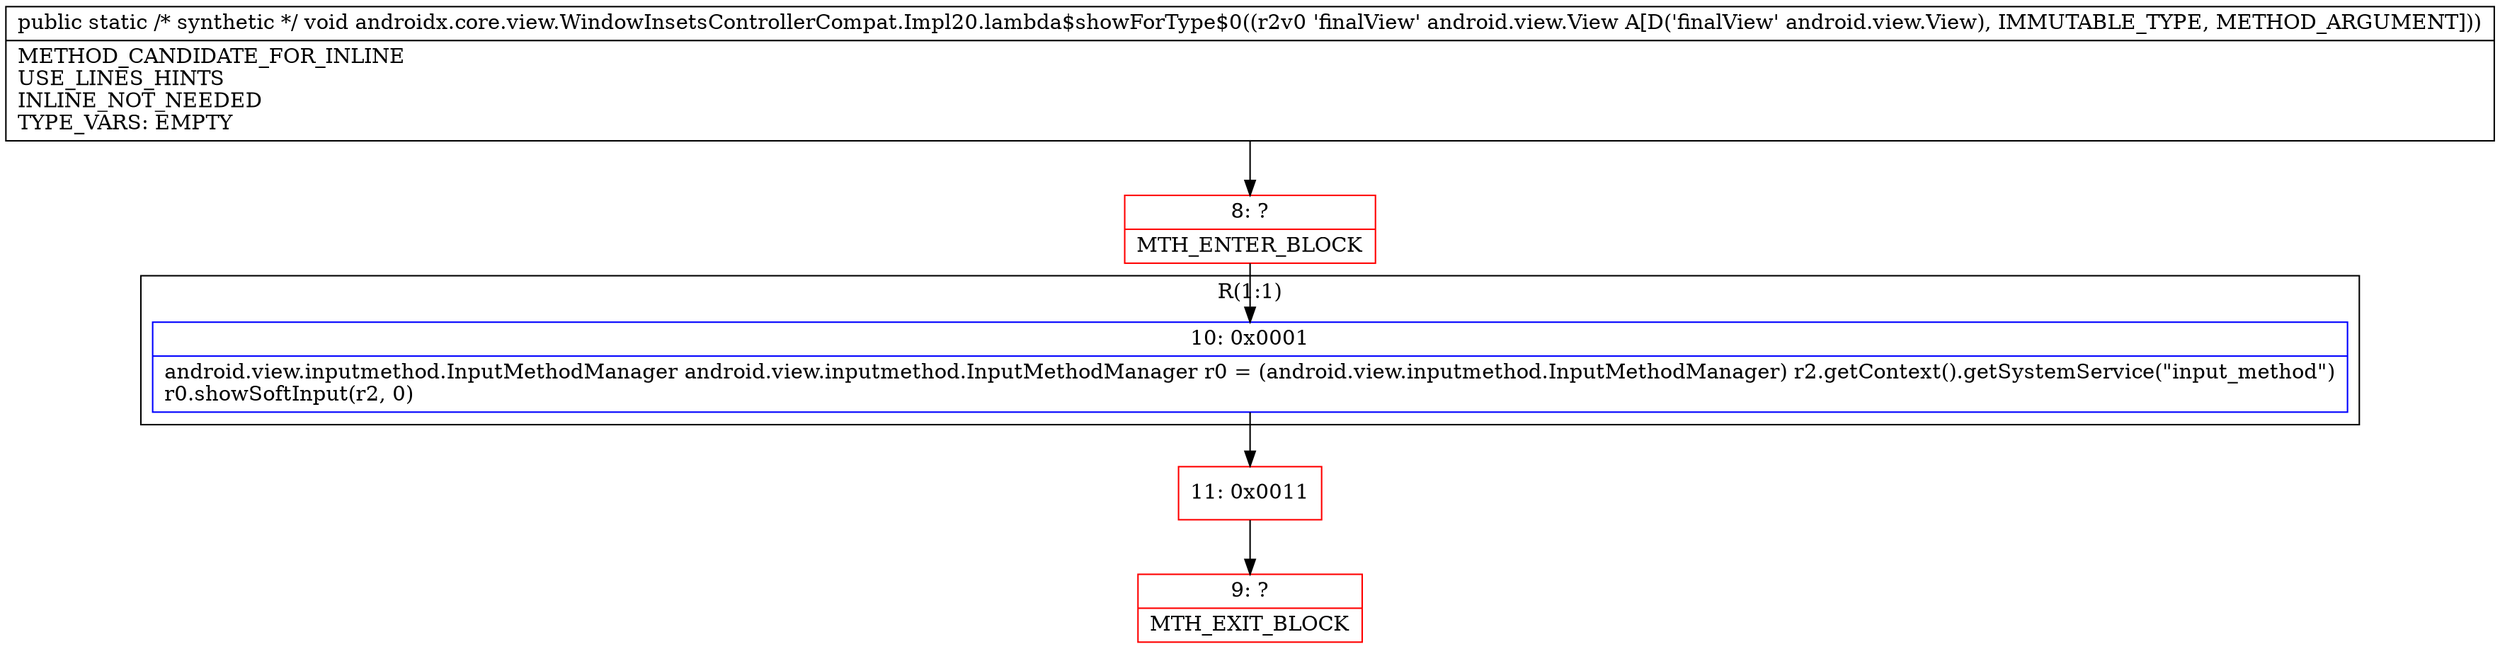 digraph "CFG forandroidx.core.view.WindowInsetsControllerCompat.Impl20.lambda$showForType$0(Landroid\/view\/View;)V" {
subgraph cluster_Region_837308582 {
label = "R(1:1)";
node [shape=record,color=blue];
Node_10 [shape=record,label="{10\:\ 0x0001|android.view.inputmethod.InputMethodManager android.view.inputmethod.InputMethodManager r0 = (android.view.inputmethod.InputMethodManager) r2.getContext().getSystemService(\"input_method\")\lr0.showSoftInput(r2, 0)\l}"];
}
Node_8 [shape=record,color=red,label="{8\:\ ?|MTH_ENTER_BLOCK\l}"];
Node_11 [shape=record,color=red,label="{11\:\ 0x0011}"];
Node_9 [shape=record,color=red,label="{9\:\ ?|MTH_EXIT_BLOCK\l}"];
MethodNode[shape=record,label="{public static \/* synthetic *\/ void androidx.core.view.WindowInsetsControllerCompat.Impl20.lambda$showForType$0((r2v0 'finalView' android.view.View A[D('finalView' android.view.View), IMMUTABLE_TYPE, METHOD_ARGUMENT]))  | METHOD_CANDIDATE_FOR_INLINE\lUSE_LINES_HINTS\lINLINE_NOT_NEEDED\lTYPE_VARS: EMPTY\l}"];
MethodNode -> Node_8;Node_10 -> Node_11;
Node_8 -> Node_10;
Node_11 -> Node_9;
}

